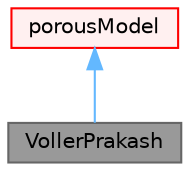 digraph "VollerPrakash"
{
 // LATEX_PDF_SIZE
  bgcolor="transparent";
  edge [fontname=Helvetica,fontsize=10,labelfontname=Helvetica,labelfontsize=10];
  node [fontname=Helvetica,fontsize=10,shape=box,height=0.2,width=0.4];
  Node1 [id="Node000001",label="VollerPrakash",height=0.2,width=0.4,color="gray40", fillcolor="grey60", style="filled", fontcolor="black",tooltip="Porous model to apply a porous media on a solid phase."];
  Node2 -> Node1 [id="edge1_Node000001_Node000002",dir="back",color="steelblue1",style="solid",tooltip=" "];
  Node2 [id="Node000002",label="porousModel",height=0.2,width=0.4,color="red", fillcolor="#FFF0F0", style="filled",URL="$classFoam_1_1porousModel.html",tooltip=" "];
}
